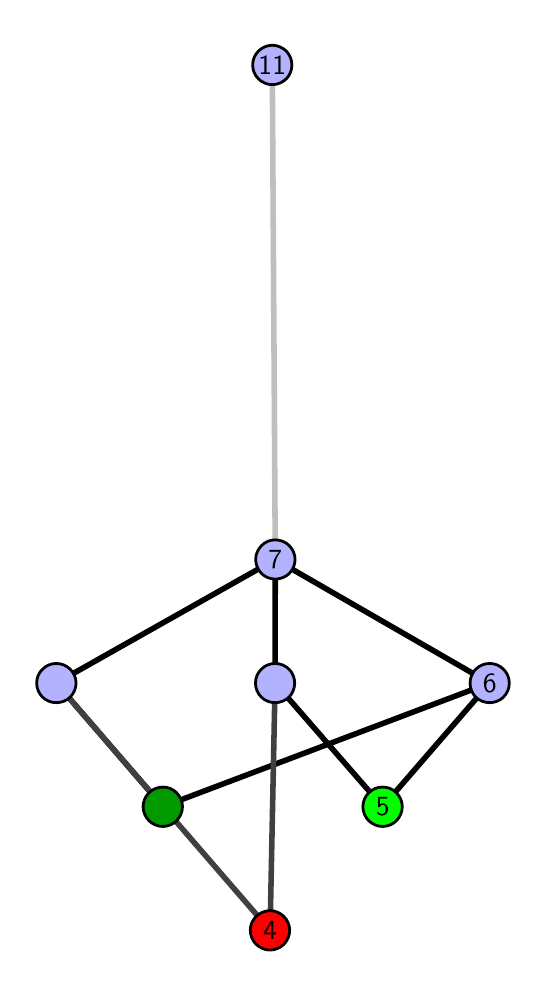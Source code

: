 \begingroup%
\makeatletter%
\begin{pgfpicture}%
\pgfpathrectangle{\pgfpointorigin}{\pgfqpoint{2.454in}{4.7in}}%
\pgfusepath{use as bounding box, clip}%
\begin{pgfscope}%
\pgfsetbuttcap%
\pgfsetmiterjoin%
\definecolor{currentfill}{rgb}{1.0,1.0,1.0}%
\pgfsetfillcolor{currentfill}%
\pgfsetlinewidth{0.0pt}%
\definecolor{currentstroke}{rgb}{1.0,1.0,1.0}%
\pgfsetstrokecolor{currentstroke}%
\pgfsetdash{}{0pt}%
\pgfpathmoveto{\pgfqpoint{-0.0in}{0.0in}}%
\pgfpathlineto{\pgfqpoint{2.454in}{0.0in}}%
\pgfpathlineto{\pgfqpoint{2.454in}{4.7in}}%
\pgfpathlineto{\pgfqpoint{-0.0in}{4.7in}}%
\pgfpathlineto{\pgfqpoint{-0.0in}{0.0in}}%
\pgfpathclose%
\pgfusepath{fill}%
\end{pgfscope}%
\begin{pgfscope}%
\pgfsetbuttcap%
\pgfsetmiterjoin%
\definecolor{currentfill}{rgb}{1.0,1.0,1.0}%
\pgfsetfillcolor{currentfill}%
\pgfsetlinewidth{0.0pt}%
\definecolor{currentstroke}{rgb}{0.0,0.0,0.0}%
\pgfsetstrokecolor{currentstroke}%
\pgfsetstrokeopacity{0.0}%
\pgfsetdash{}{0pt}%
\pgfpathmoveto{\pgfqpoint{0.1in}{0.1in}}%
\pgfpathlineto{\pgfqpoint{2.353in}{0.1in}}%
\pgfpathlineto{\pgfqpoint{2.353in}{4.6in}}%
\pgfpathlineto{\pgfqpoint{0.1in}{4.6in}}%
\pgfpathlineto{\pgfqpoint{0.1in}{0.1in}}%
\pgfpathclose%
\pgfusepath{fill}%
\end{pgfscope}%
\begin{pgfscope}%
\pgfpathrectangle{\pgfqpoint{0.1in}{0.1in}}{\pgfqpoint{2.253in}{4.5in}}%
\pgfusepath{clip}%
\pgfsetrectcap%
\pgfsetroundjoin%
\pgfsetlinewidth{2.007pt}%
\definecolor{currentstroke}{rgb}{0.0,0.0,0.0}%
\pgfsetstrokecolor{currentstroke}%
\pgfsetdash{}{0pt}%
\pgfpathmoveto{\pgfqpoint{1.775in}{0.805in}}%
\pgfpathlineto{\pgfqpoint{1.237in}{1.423in}}%
\pgfusepath{stroke}%
\end{pgfscope}%
\begin{pgfscope}%
\pgfpathrectangle{\pgfqpoint{0.1in}{0.1in}}{\pgfqpoint{2.253in}{4.5in}}%
\pgfusepath{clip}%
\pgfsetrectcap%
\pgfsetroundjoin%
\pgfsetlinewidth{2.007pt}%
\definecolor{currentstroke}{rgb}{0.0,0.0,0.0}%
\pgfsetstrokecolor{currentstroke}%
\pgfsetdash{}{0pt}%
\pgfpathmoveto{\pgfqpoint{1.775in}{0.805in}}%
\pgfpathlineto{\pgfqpoint{2.31in}{1.423in}}%
\pgfusepath{stroke}%
\end{pgfscope}%
\begin{pgfscope}%
\pgfpathrectangle{\pgfqpoint{0.1in}{0.1in}}{\pgfqpoint{2.253in}{4.5in}}%
\pgfusepath{clip}%
\pgfsetrectcap%
\pgfsetroundjoin%
\pgfsetlinewidth{2.007pt}%
\definecolor{currentstroke}{rgb}{0.0,0.0,0.0}%
\pgfsetstrokecolor{currentstroke}%
\pgfsetdash{}{0pt}%
\pgfpathmoveto{\pgfqpoint{0.676in}{0.805in}}%
\pgfpathlineto{\pgfqpoint{2.31in}{1.423in}}%
\pgfusepath{stroke}%
\end{pgfscope}%
\begin{pgfscope}%
\pgfpathrectangle{\pgfqpoint{0.1in}{0.1in}}{\pgfqpoint{2.253in}{4.5in}}%
\pgfusepath{clip}%
\pgfsetrectcap%
\pgfsetroundjoin%
\pgfsetlinewidth{2.007pt}%
\definecolor{currentstroke}{rgb}{0.0,0.0,0.0}%
\pgfsetstrokecolor{currentstroke}%
\pgfsetdash{}{0pt}%
\pgfpathmoveto{\pgfqpoint{0.676in}{0.805in}}%
\pgfpathlineto{\pgfqpoint{0.143in}{1.423in}}%
\pgfusepath{stroke}%
\end{pgfscope}%
\begin{pgfscope}%
\pgfpathrectangle{\pgfqpoint{0.1in}{0.1in}}{\pgfqpoint{2.253in}{4.5in}}%
\pgfusepath{clip}%
\pgfsetrectcap%
\pgfsetroundjoin%
\pgfsetlinewidth{2.007pt}%
\definecolor{currentstroke}{rgb}{0.0,0.0,0.0}%
\pgfsetstrokecolor{currentstroke}%
\pgfsetdash{}{0pt}%
\pgfpathmoveto{\pgfqpoint{1.237in}{1.423in}}%
\pgfpathlineto{\pgfqpoint{1.238in}{2.041in}}%
\pgfusepath{stroke}%
\end{pgfscope}%
\begin{pgfscope}%
\pgfpathrectangle{\pgfqpoint{0.1in}{0.1in}}{\pgfqpoint{2.253in}{4.5in}}%
\pgfusepath{clip}%
\pgfsetrectcap%
\pgfsetroundjoin%
\pgfsetlinewidth{2.007pt}%
\definecolor{currentstroke}{rgb}{0.0,0.0,0.0}%
\pgfsetstrokecolor{currentstroke}%
\pgfsetdash{}{0pt}%
\pgfpathmoveto{\pgfqpoint{2.31in}{1.423in}}%
\pgfpathlineto{\pgfqpoint{1.238in}{2.041in}}%
\pgfusepath{stroke}%
\end{pgfscope}%
\begin{pgfscope}%
\pgfpathrectangle{\pgfqpoint{0.1in}{0.1in}}{\pgfqpoint{2.253in}{4.5in}}%
\pgfusepath{clip}%
\pgfsetrectcap%
\pgfsetroundjoin%
\pgfsetlinewidth{2.007pt}%
\definecolor{currentstroke}{rgb}{0.0,0.0,0.0}%
\pgfsetstrokecolor{currentstroke}%
\pgfsetdash{}{0pt}%
\pgfpathmoveto{\pgfqpoint{0.143in}{1.423in}}%
\pgfpathlineto{\pgfqpoint{1.238in}{2.041in}}%
\pgfusepath{stroke}%
\end{pgfscope}%
\begin{pgfscope}%
\pgfpathrectangle{\pgfqpoint{0.1in}{0.1in}}{\pgfqpoint{2.253in}{4.5in}}%
\pgfusepath{clip}%
\pgfsetrectcap%
\pgfsetroundjoin%
\pgfsetlinewidth{2.007pt}%
\definecolor{currentstroke}{rgb}{0.25,0.25,0.25}%
\pgfsetstrokecolor{currentstroke}%
\pgfsetdash{}{0pt}%
\pgfpathmoveto{\pgfqpoint{1.212in}{0.187in}}%
\pgfpathlineto{\pgfqpoint{1.237in}{1.423in}}%
\pgfusepath{stroke}%
\end{pgfscope}%
\begin{pgfscope}%
\pgfpathrectangle{\pgfqpoint{0.1in}{0.1in}}{\pgfqpoint{2.253in}{4.5in}}%
\pgfusepath{clip}%
\pgfsetrectcap%
\pgfsetroundjoin%
\pgfsetlinewidth{2.007pt}%
\definecolor{currentstroke}{rgb}{0.25,0.25,0.25}%
\pgfsetstrokecolor{currentstroke}%
\pgfsetdash{}{0pt}%
\pgfpathmoveto{\pgfqpoint{1.212in}{0.187in}}%
\pgfpathlineto{\pgfqpoint{0.143in}{1.423in}}%
\pgfusepath{stroke}%
\end{pgfscope}%
\begin{pgfscope}%
\pgfpathrectangle{\pgfqpoint{0.1in}{0.1in}}{\pgfqpoint{2.253in}{4.5in}}%
\pgfusepath{clip}%
\pgfsetrectcap%
\pgfsetroundjoin%
\pgfsetlinewidth{2.007pt}%
\definecolor{currentstroke}{rgb}{0.75,0.75,0.75}%
\pgfsetstrokecolor{currentstroke}%
\pgfsetdash{}{0pt}%
\pgfpathmoveto{\pgfqpoint{1.238in}{2.041in}}%
\pgfpathlineto{\pgfqpoint{1.223in}{4.513in}}%
\pgfusepath{stroke}%
\end{pgfscope}%
\begin{pgfscope}%
\pgfsetbuttcap%
\pgfsetroundjoin%
\definecolor{currentfill}{rgb}{0.7,0.7,1.0}%
\pgfsetfillcolor{currentfill}%
\pgfsetlinewidth{1.004pt}%
\definecolor{currentstroke}{rgb}{0.0,0.0,0.0}%
\pgfsetstrokecolor{currentstroke}%
\pgfsetdash{}{0pt}%
\pgfpathmoveto{\pgfqpoint{0.143in}{1.325in}}%
\pgfpathcurveto{\pgfqpoint{0.169in}{1.325in}}{\pgfqpoint{0.194in}{1.335in}}{\pgfqpoint{0.213in}{1.353in}}%
\pgfpathcurveto{\pgfqpoint{0.231in}{1.372in}}{\pgfqpoint{0.242in}{1.397in}}{\pgfqpoint{0.242in}{1.423in}}%
\pgfpathcurveto{\pgfqpoint{0.242in}{1.449in}}{\pgfqpoint{0.231in}{1.474in}}{\pgfqpoint{0.213in}{1.492in}}%
\pgfpathcurveto{\pgfqpoint{0.194in}{1.511in}}{\pgfqpoint{0.169in}{1.521in}}{\pgfqpoint{0.143in}{1.521in}}%
\pgfpathcurveto{\pgfqpoint{0.117in}{1.521in}}{\pgfqpoint{0.092in}{1.511in}}{\pgfqpoint{0.074in}{1.492in}}%
\pgfpathcurveto{\pgfqpoint{0.055in}{1.474in}}{\pgfqpoint{0.045in}{1.449in}}{\pgfqpoint{0.045in}{1.423in}}%
\pgfpathcurveto{\pgfqpoint{0.045in}{1.397in}}{\pgfqpoint{0.055in}{1.372in}}{\pgfqpoint{0.074in}{1.353in}}%
\pgfpathcurveto{\pgfqpoint{0.092in}{1.335in}}{\pgfqpoint{0.117in}{1.325in}}{\pgfqpoint{0.143in}{1.325in}}%
\pgfpathlineto{\pgfqpoint{0.143in}{1.325in}}%
\pgfpathclose%
\pgfusepath{stroke,fill}%
\end{pgfscope}%
\begin{pgfscope}%
\pgfsetbuttcap%
\pgfsetroundjoin%
\definecolor{currentfill}{rgb}{0.7,0.7,1.0}%
\pgfsetfillcolor{currentfill}%
\pgfsetlinewidth{1.004pt}%
\definecolor{currentstroke}{rgb}{0.0,0.0,0.0}%
\pgfsetstrokecolor{currentstroke}%
\pgfsetdash{}{0pt}%
\pgfpathmoveto{\pgfqpoint{1.237in}{1.325in}}%
\pgfpathcurveto{\pgfqpoint{1.263in}{1.325in}}{\pgfqpoint{1.288in}{1.335in}}{\pgfqpoint{1.307in}{1.353in}}%
\pgfpathcurveto{\pgfqpoint{1.325in}{1.372in}}{\pgfqpoint{1.335in}{1.397in}}{\pgfqpoint{1.335in}{1.423in}}%
\pgfpathcurveto{\pgfqpoint{1.335in}{1.449in}}{\pgfqpoint{1.325in}{1.474in}}{\pgfqpoint{1.307in}{1.492in}}%
\pgfpathcurveto{\pgfqpoint{1.288in}{1.511in}}{\pgfqpoint{1.263in}{1.521in}}{\pgfqpoint{1.237in}{1.521in}}%
\pgfpathcurveto{\pgfqpoint{1.211in}{1.521in}}{\pgfqpoint{1.186in}{1.511in}}{\pgfqpoint{1.168in}{1.492in}}%
\pgfpathcurveto{\pgfqpoint{1.149in}{1.474in}}{\pgfqpoint{1.139in}{1.449in}}{\pgfqpoint{1.139in}{1.423in}}%
\pgfpathcurveto{\pgfqpoint{1.139in}{1.397in}}{\pgfqpoint{1.149in}{1.372in}}{\pgfqpoint{1.168in}{1.353in}}%
\pgfpathcurveto{\pgfqpoint{1.186in}{1.335in}}{\pgfqpoint{1.211in}{1.325in}}{\pgfqpoint{1.237in}{1.325in}}%
\pgfpathlineto{\pgfqpoint{1.237in}{1.325in}}%
\pgfpathclose%
\pgfusepath{stroke,fill}%
\end{pgfscope}%
\begin{pgfscope}%
\pgfsetbuttcap%
\pgfsetroundjoin%
\definecolor{currentfill}{rgb}{0.7,0.7,1.0}%
\pgfsetfillcolor{currentfill}%
\pgfsetlinewidth{1.004pt}%
\definecolor{currentstroke}{rgb}{0.0,0.0,0.0}%
\pgfsetstrokecolor{currentstroke}%
\pgfsetdash{}{0pt}%
\pgfpathmoveto{\pgfqpoint{2.31in}{1.325in}}%
\pgfpathcurveto{\pgfqpoint{2.336in}{1.325in}}{\pgfqpoint{2.361in}{1.335in}}{\pgfqpoint{2.379in}{1.353in}}%
\pgfpathcurveto{\pgfqpoint{2.398in}{1.372in}}{\pgfqpoint{2.408in}{1.397in}}{\pgfqpoint{2.408in}{1.423in}}%
\pgfpathcurveto{\pgfqpoint{2.408in}{1.449in}}{\pgfqpoint{2.398in}{1.474in}}{\pgfqpoint{2.379in}{1.492in}}%
\pgfpathcurveto{\pgfqpoint{2.361in}{1.511in}}{\pgfqpoint{2.336in}{1.521in}}{\pgfqpoint{2.31in}{1.521in}}%
\pgfpathcurveto{\pgfqpoint{2.284in}{1.521in}}{\pgfqpoint{2.259in}{1.511in}}{\pgfqpoint{2.24in}{1.492in}}%
\pgfpathcurveto{\pgfqpoint{2.222in}{1.474in}}{\pgfqpoint{2.212in}{1.449in}}{\pgfqpoint{2.212in}{1.423in}}%
\pgfpathcurveto{\pgfqpoint{2.212in}{1.397in}}{\pgfqpoint{2.222in}{1.372in}}{\pgfqpoint{2.24in}{1.353in}}%
\pgfpathcurveto{\pgfqpoint{2.259in}{1.335in}}{\pgfqpoint{2.284in}{1.325in}}{\pgfqpoint{2.31in}{1.325in}}%
\pgfpathlineto{\pgfqpoint{2.31in}{1.325in}}%
\pgfpathclose%
\pgfusepath{stroke,fill}%
\end{pgfscope}%
\begin{pgfscope}%
\pgfsetbuttcap%
\pgfsetroundjoin%
\definecolor{currentfill}{rgb}{0.7,0.7,1.0}%
\pgfsetfillcolor{currentfill}%
\pgfsetlinewidth{1.004pt}%
\definecolor{currentstroke}{rgb}{0.0,0.0,0.0}%
\pgfsetstrokecolor{currentstroke}%
\pgfsetdash{}{0pt}%
\pgfpathmoveto{\pgfqpoint{1.238in}{1.943in}}%
\pgfpathcurveto{\pgfqpoint{1.264in}{1.943in}}{\pgfqpoint{1.289in}{1.953in}}{\pgfqpoint{1.308in}{1.971in}}%
\pgfpathcurveto{\pgfqpoint{1.326in}{1.99in}}{\pgfqpoint{1.337in}{2.015in}}{\pgfqpoint{1.337in}{2.041in}}%
\pgfpathcurveto{\pgfqpoint{1.337in}{2.067in}}{\pgfqpoint{1.326in}{2.092in}}{\pgfqpoint{1.308in}{2.11in}}%
\pgfpathcurveto{\pgfqpoint{1.289in}{2.129in}}{\pgfqpoint{1.264in}{2.139in}}{\pgfqpoint{1.238in}{2.139in}}%
\pgfpathcurveto{\pgfqpoint{1.212in}{2.139in}}{\pgfqpoint{1.187in}{2.129in}}{\pgfqpoint{1.169in}{2.11in}}%
\pgfpathcurveto{\pgfqpoint{1.151in}{2.092in}}{\pgfqpoint{1.14in}{2.067in}}{\pgfqpoint{1.14in}{2.041in}}%
\pgfpathcurveto{\pgfqpoint{1.14in}{2.015in}}{\pgfqpoint{1.151in}{1.99in}}{\pgfqpoint{1.169in}{1.971in}}%
\pgfpathcurveto{\pgfqpoint{1.187in}{1.953in}}{\pgfqpoint{1.212in}{1.943in}}{\pgfqpoint{1.238in}{1.943in}}%
\pgfpathlineto{\pgfqpoint{1.238in}{1.943in}}%
\pgfpathclose%
\pgfusepath{stroke,fill}%
\end{pgfscope}%
\begin{pgfscope}%
\pgfsetbuttcap%
\pgfsetroundjoin%
\definecolor{currentfill}{rgb}{0.7,0.7,1.0}%
\pgfsetfillcolor{currentfill}%
\pgfsetlinewidth{1.004pt}%
\definecolor{currentstroke}{rgb}{0.0,0.0,0.0}%
\pgfsetstrokecolor{currentstroke}%
\pgfsetdash{}{0pt}%
\pgfpathmoveto{\pgfqpoint{1.223in}{4.415in}}%
\pgfpathcurveto{\pgfqpoint{1.249in}{4.415in}}{\pgfqpoint{1.274in}{4.426in}}{\pgfqpoint{1.293in}{4.444in}}%
\pgfpathcurveto{\pgfqpoint{1.311in}{4.462in}}{\pgfqpoint{1.321in}{4.487in}}{\pgfqpoint{1.321in}{4.513in}}%
\pgfpathcurveto{\pgfqpoint{1.321in}{4.54in}}{\pgfqpoint{1.311in}{4.564in}}{\pgfqpoint{1.293in}{4.583in}}%
\pgfpathcurveto{\pgfqpoint{1.274in}{4.601in}}{\pgfqpoint{1.249in}{4.612in}}{\pgfqpoint{1.223in}{4.612in}}%
\pgfpathcurveto{\pgfqpoint{1.197in}{4.612in}}{\pgfqpoint{1.172in}{4.601in}}{\pgfqpoint{1.154in}{4.583in}}%
\pgfpathcurveto{\pgfqpoint{1.135in}{4.564in}}{\pgfqpoint{1.125in}{4.54in}}{\pgfqpoint{1.125in}{4.513in}}%
\pgfpathcurveto{\pgfqpoint{1.125in}{4.487in}}{\pgfqpoint{1.135in}{4.462in}}{\pgfqpoint{1.154in}{4.444in}}%
\pgfpathcurveto{\pgfqpoint{1.172in}{4.426in}}{\pgfqpoint{1.197in}{4.415in}}{\pgfqpoint{1.223in}{4.415in}}%
\pgfpathlineto{\pgfqpoint{1.223in}{4.415in}}%
\pgfpathclose%
\pgfusepath{stroke,fill}%
\end{pgfscope}%
\begin{pgfscope}%
\pgfsetbuttcap%
\pgfsetroundjoin%
\definecolor{currentfill}{rgb}{0.0,0.6,0.0}%
\pgfsetfillcolor{currentfill}%
\pgfsetlinewidth{1.004pt}%
\definecolor{currentstroke}{rgb}{0.0,0.0,0.0}%
\pgfsetstrokecolor{currentstroke}%
\pgfsetdash{}{0pt}%
\pgfpathmoveto{\pgfqpoint{0.676in}{0.706in}}%
\pgfpathcurveto{\pgfqpoint{0.702in}{0.706in}}{\pgfqpoint{0.727in}{0.717in}}{\pgfqpoint{0.745in}{0.735in}}%
\pgfpathcurveto{\pgfqpoint{0.763in}{0.754in}}{\pgfqpoint{0.774in}{0.779in}}{\pgfqpoint{0.774in}{0.805in}}%
\pgfpathcurveto{\pgfqpoint{0.774in}{0.831in}}{\pgfqpoint{0.763in}{0.856in}}{\pgfqpoint{0.745in}{0.874in}}%
\pgfpathcurveto{\pgfqpoint{0.727in}{0.893in}}{\pgfqpoint{0.702in}{0.903in}}{\pgfqpoint{0.676in}{0.903in}}%
\pgfpathcurveto{\pgfqpoint{0.65in}{0.903in}}{\pgfqpoint{0.625in}{0.893in}}{\pgfqpoint{0.606in}{0.874in}}%
\pgfpathcurveto{\pgfqpoint{0.588in}{0.856in}}{\pgfqpoint{0.577in}{0.831in}}{\pgfqpoint{0.577in}{0.805in}}%
\pgfpathcurveto{\pgfqpoint{0.577in}{0.779in}}{\pgfqpoint{0.588in}{0.754in}}{\pgfqpoint{0.606in}{0.735in}}%
\pgfpathcurveto{\pgfqpoint{0.625in}{0.717in}}{\pgfqpoint{0.65in}{0.706in}}{\pgfqpoint{0.676in}{0.706in}}%
\pgfpathlineto{\pgfqpoint{0.676in}{0.706in}}%
\pgfpathclose%
\pgfusepath{stroke,fill}%
\end{pgfscope}%
\begin{pgfscope}%
\pgfsetbuttcap%
\pgfsetroundjoin%
\definecolor{currentfill}{rgb}{1.0,0.0,0.0}%
\pgfsetfillcolor{currentfill}%
\pgfsetlinewidth{1.004pt}%
\definecolor{currentstroke}{rgb}{0.0,0.0,0.0}%
\pgfsetstrokecolor{currentstroke}%
\pgfsetdash{}{0pt}%
\pgfpathmoveto{\pgfqpoint{1.212in}{0.088in}}%
\pgfpathcurveto{\pgfqpoint{1.238in}{0.088in}}{\pgfqpoint{1.263in}{0.099in}}{\pgfqpoint{1.281in}{0.117in}}%
\pgfpathcurveto{\pgfqpoint{1.299in}{0.136in}}{\pgfqpoint{1.31in}{0.16in}}{\pgfqpoint{1.31in}{0.187in}}%
\pgfpathcurveto{\pgfqpoint{1.31in}{0.213in}}{\pgfqpoint{1.299in}{0.238in}}{\pgfqpoint{1.281in}{0.256in}}%
\pgfpathcurveto{\pgfqpoint{1.263in}{0.274in}}{\pgfqpoint{1.238in}{0.285in}}{\pgfqpoint{1.212in}{0.285in}}%
\pgfpathcurveto{\pgfqpoint{1.186in}{0.285in}}{\pgfqpoint{1.161in}{0.274in}}{\pgfqpoint{1.142in}{0.256in}}%
\pgfpathcurveto{\pgfqpoint{1.124in}{0.238in}}{\pgfqpoint{1.113in}{0.213in}}{\pgfqpoint{1.113in}{0.187in}}%
\pgfpathcurveto{\pgfqpoint{1.113in}{0.16in}}{\pgfqpoint{1.124in}{0.136in}}{\pgfqpoint{1.142in}{0.117in}}%
\pgfpathcurveto{\pgfqpoint{1.161in}{0.099in}}{\pgfqpoint{1.186in}{0.088in}}{\pgfqpoint{1.212in}{0.088in}}%
\pgfpathlineto{\pgfqpoint{1.212in}{0.088in}}%
\pgfpathclose%
\pgfusepath{stroke,fill}%
\end{pgfscope}%
\begin{pgfscope}%
\pgfsetbuttcap%
\pgfsetroundjoin%
\definecolor{currentfill}{rgb}{0.0,1.0,0.0}%
\pgfsetfillcolor{currentfill}%
\pgfsetlinewidth{1.004pt}%
\definecolor{currentstroke}{rgb}{0.0,0.0,0.0}%
\pgfsetstrokecolor{currentstroke}%
\pgfsetdash{}{0pt}%
\pgfpathmoveto{\pgfqpoint{1.775in}{0.706in}}%
\pgfpathcurveto{\pgfqpoint{1.801in}{0.706in}}{\pgfqpoint{1.826in}{0.717in}}{\pgfqpoint{1.844in}{0.735in}}%
\pgfpathcurveto{\pgfqpoint{1.862in}{0.754in}}{\pgfqpoint{1.873in}{0.779in}}{\pgfqpoint{1.873in}{0.805in}}%
\pgfpathcurveto{\pgfqpoint{1.873in}{0.831in}}{\pgfqpoint{1.862in}{0.856in}}{\pgfqpoint{1.844in}{0.874in}}%
\pgfpathcurveto{\pgfqpoint{1.826in}{0.893in}}{\pgfqpoint{1.801in}{0.903in}}{\pgfqpoint{1.775in}{0.903in}}%
\pgfpathcurveto{\pgfqpoint{1.749in}{0.903in}}{\pgfqpoint{1.724in}{0.893in}}{\pgfqpoint{1.705in}{0.874in}}%
\pgfpathcurveto{\pgfqpoint{1.687in}{0.856in}}{\pgfqpoint{1.676in}{0.831in}}{\pgfqpoint{1.676in}{0.805in}}%
\pgfpathcurveto{\pgfqpoint{1.676in}{0.779in}}{\pgfqpoint{1.687in}{0.754in}}{\pgfqpoint{1.705in}{0.735in}}%
\pgfpathcurveto{\pgfqpoint{1.724in}{0.717in}}{\pgfqpoint{1.749in}{0.706in}}{\pgfqpoint{1.775in}{0.706in}}%
\pgfpathlineto{\pgfqpoint{1.775in}{0.706in}}%
\pgfpathclose%
\pgfusepath{stroke,fill}%
\end{pgfscope}%
\begin{pgfscope}%
\definecolor{textcolor}{rgb}{0.0,0.0,0.0}%
\pgfsetstrokecolor{textcolor}%
\pgfsetfillcolor{textcolor}%
\pgftext[x=1.775in,y=0.805in,,]{\color{textcolor}\sffamily\fontsize{10.0}{12.0}\selectfont 5}%
\end{pgfscope}%
\begin{pgfscope}%
\definecolor{textcolor}{rgb}{0.0,0.0,0.0}%
\pgfsetstrokecolor{textcolor}%
\pgfsetfillcolor{textcolor}%
\pgftext[x=1.212in,y=0.187in,,]{\color{textcolor}\sffamily\fontsize{10.0}{12.0}\selectfont 4}%
\end{pgfscope}%
\begin{pgfscope}%
\definecolor{textcolor}{rgb}{0.0,0.0,0.0}%
\pgfsetstrokecolor{textcolor}%
\pgfsetfillcolor{textcolor}%
\pgftext[x=2.31in,y=1.423in,,]{\color{textcolor}\sffamily\fontsize{10.0}{12.0}\selectfont 6}%
\end{pgfscope}%
\begin{pgfscope}%
\definecolor{textcolor}{rgb}{0.0,0.0,0.0}%
\pgfsetstrokecolor{textcolor}%
\pgfsetfillcolor{textcolor}%
\pgftext[x=1.238in,y=2.041in,,]{\color{textcolor}\sffamily\fontsize{10.0}{12.0}\selectfont 7}%
\end{pgfscope}%
\begin{pgfscope}%
\definecolor{textcolor}{rgb}{0.0,0.0,0.0}%
\pgfsetstrokecolor{textcolor}%
\pgfsetfillcolor{textcolor}%
\pgftext[x=1.223in,y=4.513in,,]{\color{textcolor}\sffamily\fontsize{10.0}{12.0}\selectfont 11}%
\end{pgfscope}%
\end{pgfpicture}%
\makeatother%
\endgroup%
